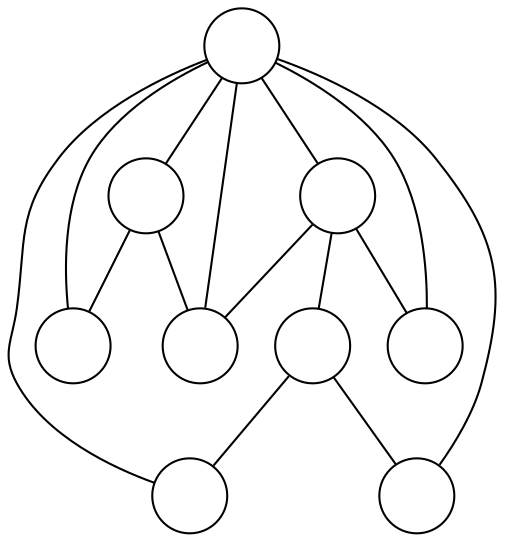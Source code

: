 graph G {
  node[label="", shape=circle]
  0;
  1;
  2;
  3;
  4;
  5;
  6;
  7;
  8;
  5 -- 0;
  5 -- 1;
  6 -- 2;
  6 -- 3;
  7 -- 2;
  7 -- 4;
  7 -- 5;
  8 -- 0;
  8 -- 1;
  8 -- 2;
  8 -- 3;
  8 -- 4;
  8 -- 6;
  8 -- 7;
}
